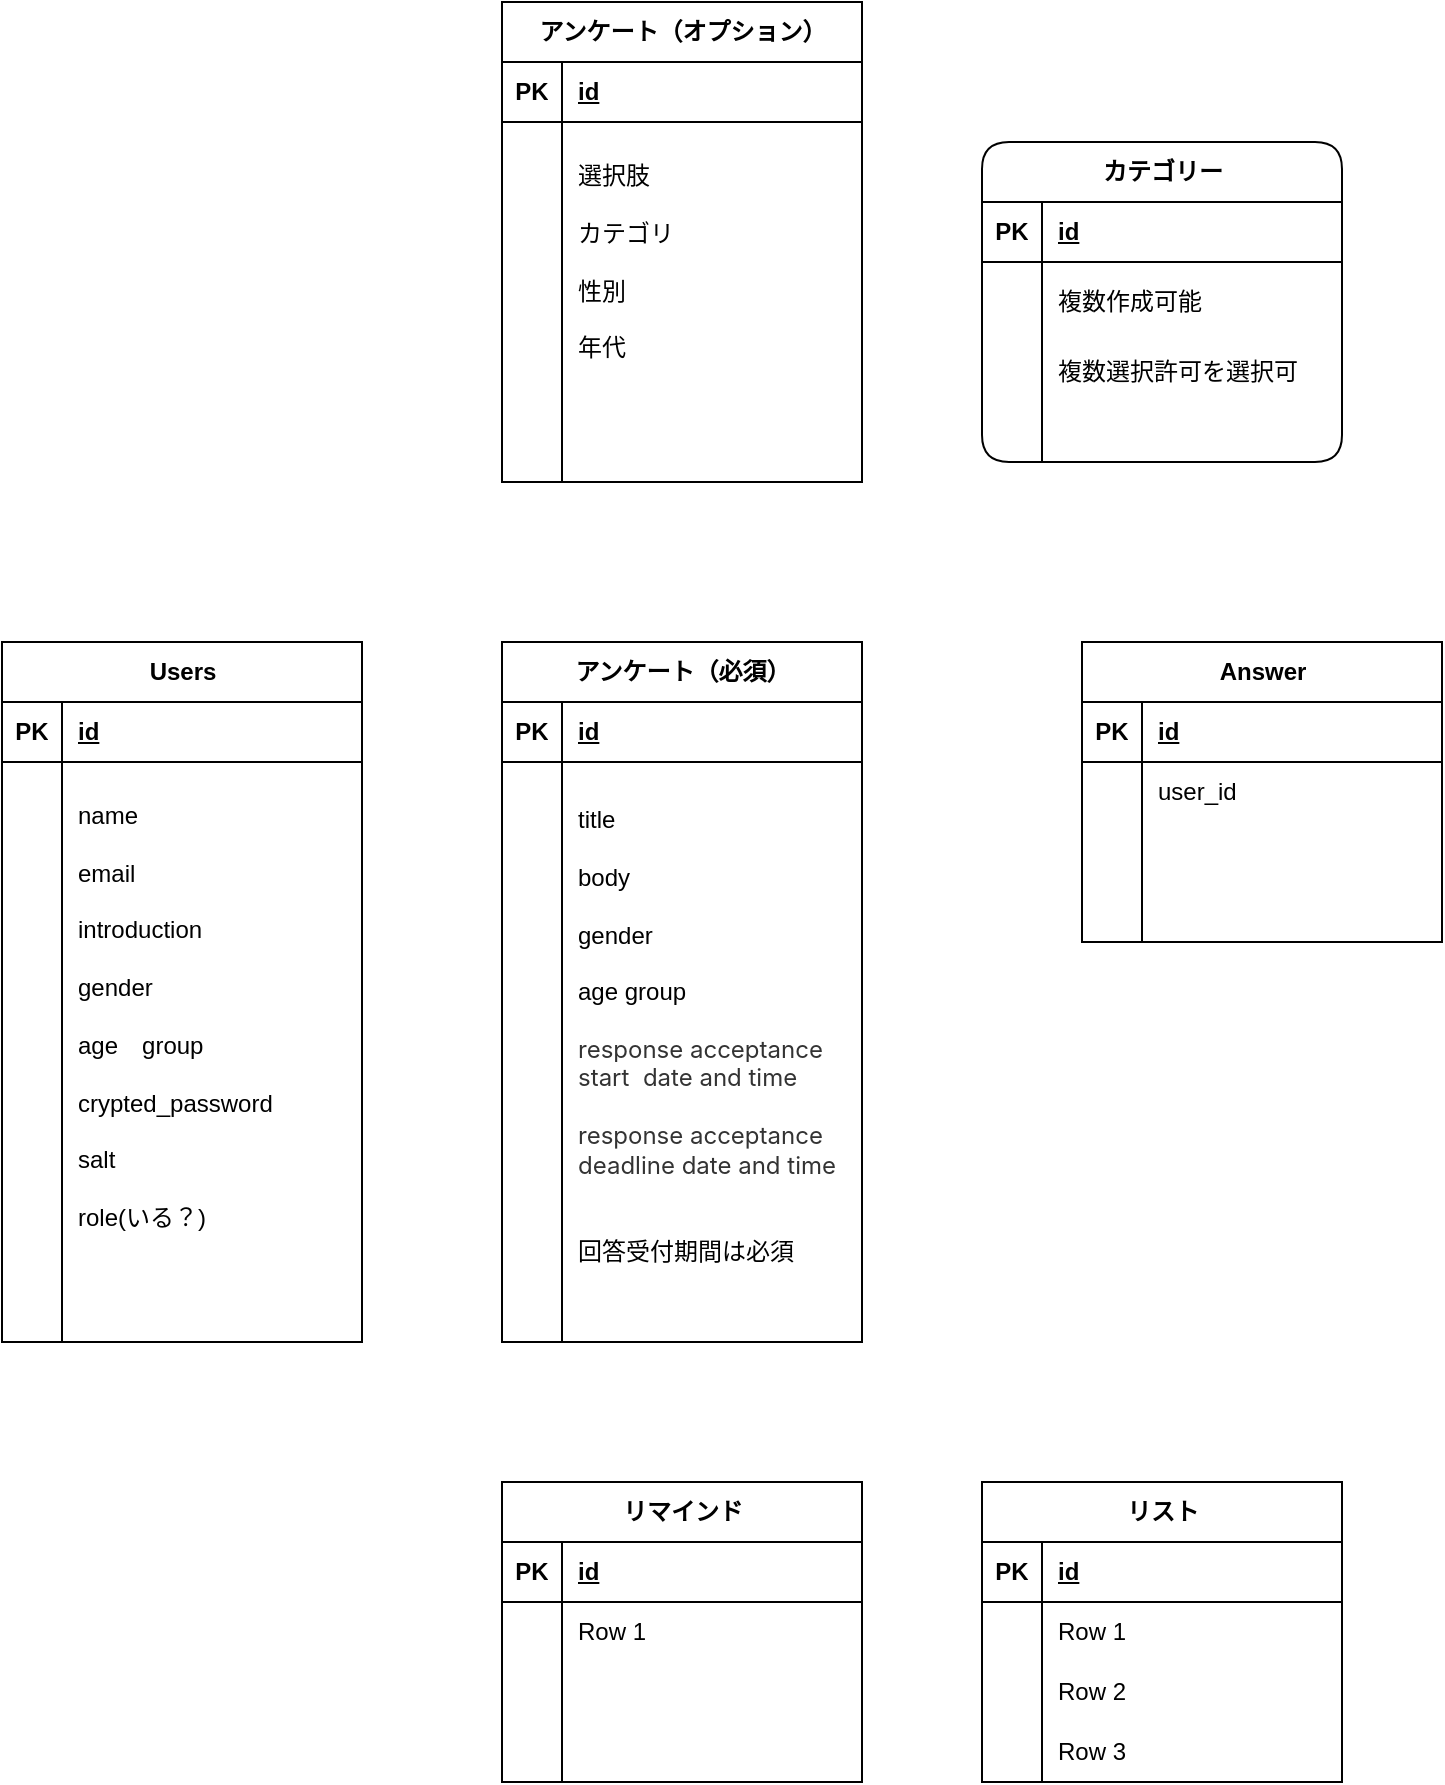 <mxfile version="24.7.7">
  <diagram id="R2lEEEUBdFMjLlhIrx00" name="Page-1">
    <mxGraphModel dx="888" dy="1733" grid="1" gridSize="10" guides="1" tooltips="1" connect="1" arrows="1" fold="1" page="1" pageScale="1" pageWidth="850" pageHeight="1100" math="0" shadow="0" extFonts="Permanent Marker^https://fonts.googleapis.com/css?family=Permanent+Marker">
      <root>
        <mxCell id="0" />
        <mxCell id="1" parent="0" />
        <mxCell id="tCC4mKRc2wJZJQKcXxKO-10" value="&lt;br&gt;&lt;div&gt;Users&lt;/div&gt;&lt;div&gt;&lt;br&gt;&lt;/div&gt;" style="shape=table;startSize=30;container=1;collapsible=1;childLayout=tableLayout;fixedRows=1;rowLines=0;fontStyle=1;align=center;resizeLast=1;html=1;" vertex="1" parent="1">
          <mxGeometry x="10" y="-190" width="180" height="350" as="geometry" />
        </mxCell>
        <mxCell id="tCC4mKRc2wJZJQKcXxKO-11" value="" style="shape=tableRow;horizontal=0;startSize=0;swimlaneHead=0;swimlaneBody=0;fillColor=none;collapsible=0;dropTarget=0;points=[[0,0.5],[1,0.5]];portConstraint=eastwest;top=0;left=0;right=0;bottom=1;" vertex="1" parent="tCC4mKRc2wJZJQKcXxKO-10">
          <mxGeometry y="30" width="180" height="30" as="geometry" />
        </mxCell>
        <mxCell id="tCC4mKRc2wJZJQKcXxKO-12" value="PK" style="shape=partialRectangle;connectable=0;fillColor=none;top=0;left=0;bottom=0;right=0;fontStyle=1;overflow=hidden;whiteSpace=wrap;html=1;" vertex="1" parent="tCC4mKRc2wJZJQKcXxKO-11">
          <mxGeometry width="30" height="30" as="geometry">
            <mxRectangle width="30" height="30" as="alternateBounds" />
          </mxGeometry>
        </mxCell>
        <mxCell id="tCC4mKRc2wJZJQKcXxKO-13" value="id" style="shape=partialRectangle;connectable=0;fillColor=none;top=0;left=0;bottom=0;right=0;align=left;spacingLeft=6;fontStyle=5;overflow=hidden;whiteSpace=wrap;html=1;" vertex="1" parent="tCC4mKRc2wJZJQKcXxKO-11">
          <mxGeometry x="30" width="150" height="30" as="geometry">
            <mxRectangle width="150" height="30" as="alternateBounds" />
          </mxGeometry>
        </mxCell>
        <mxCell id="tCC4mKRc2wJZJQKcXxKO-14" value="" style="shape=tableRow;horizontal=0;startSize=0;swimlaneHead=0;swimlaneBody=0;fillColor=none;collapsible=0;dropTarget=0;points=[[0,0.5],[1,0.5]];portConstraint=eastwest;top=0;left=0;right=0;bottom=0;" vertex="1" parent="tCC4mKRc2wJZJQKcXxKO-10">
          <mxGeometry y="60" width="180" height="240" as="geometry" />
        </mxCell>
        <mxCell id="tCC4mKRc2wJZJQKcXxKO-15" value="" style="shape=partialRectangle;connectable=0;fillColor=none;top=0;left=0;bottom=0;right=0;editable=1;overflow=hidden;whiteSpace=wrap;html=1;" vertex="1" parent="tCC4mKRc2wJZJQKcXxKO-14">
          <mxGeometry width="30" height="240" as="geometry">
            <mxRectangle width="30" height="240" as="alternateBounds" />
          </mxGeometry>
        </mxCell>
        <mxCell id="tCC4mKRc2wJZJQKcXxKO-16" value="&lt;br&gt;&lt;div&gt;name&lt;/div&gt;&lt;div&gt;&lt;br&gt;&lt;/div&gt;&lt;div&gt;email&lt;/div&gt;&lt;div&gt;&lt;br&gt;&lt;/div&gt;&lt;div&gt;introduction&lt;/div&gt;&lt;div&gt;&lt;br&gt;&lt;/div&gt;&lt;div&gt;gender&lt;/div&gt;&lt;div&gt;&lt;br&gt;&lt;/div&gt;&lt;div&gt;age　group&lt;/div&gt;&lt;div&gt;&lt;br&gt;&lt;/div&gt;&lt;div&gt;crypted_password&lt;/div&gt;&lt;div&gt;&lt;br&gt;&lt;/div&gt;&lt;div&gt;salt&lt;/div&gt;&lt;div&gt;&lt;br&gt;&lt;/div&gt;&lt;div&gt;role(いる？)&lt;/div&gt;" style="shape=partialRectangle;connectable=0;fillColor=none;top=0;left=0;bottom=0;right=0;align=left;spacingLeft=6;overflow=hidden;whiteSpace=wrap;html=1;" vertex="1" parent="tCC4mKRc2wJZJQKcXxKO-14">
          <mxGeometry x="30" width="150" height="240" as="geometry">
            <mxRectangle width="150" height="240" as="alternateBounds" />
          </mxGeometry>
        </mxCell>
        <mxCell id="tCC4mKRc2wJZJQKcXxKO-17" value="" style="shape=tableRow;horizontal=0;startSize=0;swimlaneHead=0;swimlaneBody=0;fillColor=none;collapsible=0;dropTarget=0;points=[[0,0.5],[1,0.5]];portConstraint=eastwest;top=0;left=0;right=0;bottom=0;" vertex="1" parent="tCC4mKRc2wJZJQKcXxKO-10">
          <mxGeometry y="300" width="180" height="30" as="geometry" />
        </mxCell>
        <mxCell id="tCC4mKRc2wJZJQKcXxKO-18" value="" style="shape=partialRectangle;connectable=0;fillColor=none;top=0;left=0;bottom=0;right=0;editable=1;overflow=hidden;whiteSpace=wrap;html=1;" vertex="1" parent="tCC4mKRc2wJZJQKcXxKO-17">
          <mxGeometry width="30" height="30" as="geometry">
            <mxRectangle width="30" height="30" as="alternateBounds" />
          </mxGeometry>
        </mxCell>
        <mxCell id="tCC4mKRc2wJZJQKcXxKO-19" value="" style="shape=partialRectangle;connectable=0;fillColor=none;top=0;left=0;bottom=0;right=0;align=left;spacingLeft=6;overflow=hidden;whiteSpace=wrap;html=1;" vertex="1" parent="tCC4mKRc2wJZJQKcXxKO-17">
          <mxGeometry x="30" width="150" height="30" as="geometry">
            <mxRectangle width="150" height="30" as="alternateBounds" />
          </mxGeometry>
        </mxCell>
        <mxCell id="tCC4mKRc2wJZJQKcXxKO-20" value="" style="shape=tableRow;horizontal=0;startSize=0;swimlaneHead=0;swimlaneBody=0;fillColor=none;collapsible=0;dropTarget=0;points=[[0,0.5],[1,0.5]];portConstraint=eastwest;top=0;left=0;right=0;bottom=0;" vertex="1" parent="tCC4mKRc2wJZJQKcXxKO-10">
          <mxGeometry y="330" width="180" height="20" as="geometry" />
        </mxCell>
        <mxCell id="tCC4mKRc2wJZJQKcXxKO-21" value="" style="shape=partialRectangle;connectable=0;fillColor=none;top=0;left=0;bottom=0;right=0;editable=1;overflow=hidden;whiteSpace=wrap;html=1;" vertex="1" parent="tCC4mKRc2wJZJQKcXxKO-20">
          <mxGeometry width="30" height="20" as="geometry">
            <mxRectangle width="30" height="20" as="alternateBounds" />
          </mxGeometry>
        </mxCell>
        <mxCell id="tCC4mKRc2wJZJQKcXxKO-22" value="" style="shape=partialRectangle;connectable=0;fillColor=none;top=0;left=0;bottom=0;right=0;align=left;spacingLeft=6;overflow=hidden;whiteSpace=wrap;html=1;" vertex="1" parent="tCC4mKRc2wJZJQKcXxKO-20">
          <mxGeometry x="30" width="150" height="20" as="geometry">
            <mxRectangle width="150" height="20" as="alternateBounds" />
          </mxGeometry>
        </mxCell>
        <mxCell id="tCC4mKRc2wJZJQKcXxKO-27" value="アンケート（必須）" style="shape=table;startSize=30;container=1;collapsible=1;childLayout=tableLayout;fixedRows=1;rowLines=0;fontStyle=1;align=center;resizeLast=1;html=1;" vertex="1" parent="1">
          <mxGeometry x="260" y="-190" width="180" height="350" as="geometry" />
        </mxCell>
        <mxCell id="tCC4mKRc2wJZJQKcXxKO-28" value="" style="shape=tableRow;horizontal=0;startSize=0;swimlaneHead=0;swimlaneBody=0;fillColor=none;collapsible=0;dropTarget=0;points=[[0,0.5],[1,0.5]];portConstraint=eastwest;top=0;left=0;right=0;bottom=1;" vertex="1" parent="tCC4mKRc2wJZJQKcXxKO-27">
          <mxGeometry y="30" width="180" height="30" as="geometry" />
        </mxCell>
        <mxCell id="tCC4mKRc2wJZJQKcXxKO-29" value="PK" style="shape=partialRectangle;connectable=0;fillColor=none;top=0;left=0;bottom=0;right=0;fontStyle=1;overflow=hidden;whiteSpace=wrap;html=1;" vertex="1" parent="tCC4mKRc2wJZJQKcXxKO-28">
          <mxGeometry width="30" height="30" as="geometry">
            <mxRectangle width="30" height="30" as="alternateBounds" />
          </mxGeometry>
        </mxCell>
        <mxCell id="tCC4mKRc2wJZJQKcXxKO-30" value="id" style="shape=partialRectangle;connectable=0;fillColor=none;top=0;left=0;bottom=0;right=0;align=left;spacingLeft=6;fontStyle=5;overflow=hidden;whiteSpace=wrap;html=1;" vertex="1" parent="tCC4mKRc2wJZJQKcXxKO-28">
          <mxGeometry x="30" width="150" height="30" as="geometry">
            <mxRectangle width="150" height="30" as="alternateBounds" />
          </mxGeometry>
        </mxCell>
        <mxCell id="tCC4mKRc2wJZJQKcXxKO-31" value="" style="shape=tableRow;horizontal=0;startSize=0;swimlaneHead=0;swimlaneBody=0;fillColor=none;collapsible=0;dropTarget=0;points=[[0,0.5],[1,0.5]];portConstraint=eastwest;top=0;left=0;right=0;bottom=0;" vertex="1" parent="tCC4mKRc2wJZJQKcXxKO-27">
          <mxGeometry y="60" width="180" height="230" as="geometry" />
        </mxCell>
        <mxCell id="tCC4mKRc2wJZJQKcXxKO-32" value="" style="shape=partialRectangle;connectable=0;fillColor=none;top=0;left=0;bottom=0;right=0;editable=1;overflow=hidden;whiteSpace=wrap;html=1;" vertex="1" parent="tCC4mKRc2wJZJQKcXxKO-31">
          <mxGeometry width="30" height="230" as="geometry">
            <mxRectangle width="30" height="230" as="alternateBounds" />
          </mxGeometry>
        </mxCell>
        <mxCell id="tCC4mKRc2wJZJQKcXxKO-33" value="title&lt;div&gt;&lt;br&gt;&lt;/div&gt;&lt;div&gt;body&lt;/div&gt;&lt;div&gt;&lt;br&gt;&lt;/div&gt;&lt;div&gt;gender&lt;/div&gt;&lt;div&gt;&lt;br&gt;&lt;/div&gt;&lt;div&gt;age group&amp;nbsp;&lt;/div&gt;&lt;div&gt;&lt;br&gt;&lt;/div&gt;&lt;div&gt;&lt;span style=&quot;color: rgb(51, 51, 51); font-family: -apple-system, BlinkMacSystemFont, &amp;quot;Helvetica Neue&amp;quot;, Helvetica, &amp;quot;Hiragino Sans&amp;quot;, &amp;quot;ヒラギノ角ゴ ProN W3&amp;quot;, &amp;quot;Hiragino Kaku Gothic ProN&amp;quot;, Arial, メイリオ, Meiryo, sans-serif; background-color: rgb(255, 255, 255);&quot;&gt;response acceptance start&amp;nbsp; date and time&lt;/span&gt;&lt;/div&gt;&lt;div&gt;&lt;br&gt;&lt;/div&gt;&lt;div&gt;&lt;font style=&quot;color: rgb(51, 51, 51); font-family: -apple-system, BlinkMacSystemFont, &amp;quot;Helvetica Neue&amp;quot;, Helvetica, &amp;quot;Hiragino Sans&amp;quot;, &amp;quot;ヒラギノ角ゴ ProN W3&amp;quot;, &amp;quot;Hiragino Kaku Gothic ProN&amp;quot;, Arial, メイリオ, Meiryo, sans-serif; background-color: rgb(255, 255, 255);&quot; face=&quot;-apple-system, BlinkMacSystemFont, Helvetica Neue, Helvetica, Hiragino Sans, ヒラギノ角ゴ ProN W3, Hiragino Kaku Gothic ProN, Arial, メイリオ, Meiryo, sans-serif&quot; color=&quot;#333333&quot;&gt;response acceptance deadline date and tim&lt;/font&gt;&lt;font style=&quot;color: rgb(51, 51, 51); font-family: -apple-system, BlinkMacSystemFont, &amp;quot;Helvetica Neue&amp;quot;, Helvetica, &amp;quot;Hiragino Sans&amp;quot;, &amp;quot;ヒラギノ角ゴ ProN W3&amp;quot;, &amp;quot;Hiragino Kaku Gothic ProN&amp;quot;, Arial, メイリオ, Meiryo, sans-serif; background-color: rgb(255, 255, 255);&quot; face=&quot;-apple-system, BlinkMacSystemFont, Helvetica Neue, Helvetica, Hiragino Sans, ヒラギノ角ゴ ProN W3, Hiragino Kaku Gothic ProN, Arial, メイリオ, Meiryo, sans-serif&quot; color=&quot;#333333&quot;&gt;e&lt;/font&gt;&lt;/div&gt;" style="shape=partialRectangle;connectable=0;fillColor=none;top=0;left=0;bottom=0;right=0;align=left;spacingLeft=6;overflow=hidden;whiteSpace=wrap;html=1;" vertex="1" parent="tCC4mKRc2wJZJQKcXxKO-31">
          <mxGeometry x="30" width="150" height="230" as="geometry">
            <mxRectangle width="150" height="230" as="alternateBounds" />
          </mxGeometry>
        </mxCell>
        <mxCell id="tCC4mKRc2wJZJQKcXxKO-34" value="" style="shape=tableRow;horizontal=0;startSize=0;swimlaneHead=0;swimlaneBody=0;fillColor=none;collapsible=0;dropTarget=0;points=[[0,0.5],[1,0.5]];portConstraint=eastwest;top=0;left=0;right=0;bottom=0;" vertex="1" parent="tCC4mKRc2wJZJQKcXxKO-27">
          <mxGeometry y="290" width="180" height="30" as="geometry" />
        </mxCell>
        <mxCell id="tCC4mKRc2wJZJQKcXxKO-35" value="" style="shape=partialRectangle;connectable=0;fillColor=none;top=0;left=0;bottom=0;right=0;editable=1;overflow=hidden;whiteSpace=wrap;html=1;" vertex="1" parent="tCC4mKRc2wJZJQKcXxKO-34">
          <mxGeometry width="30" height="30" as="geometry">
            <mxRectangle width="30" height="30" as="alternateBounds" />
          </mxGeometry>
        </mxCell>
        <mxCell id="tCC4mKRc2wJZJQKcXxKO-36" value="回答受付期間は必須" style="shape=partialRectangle;connectable=0;fillColor=none;top=0;left=0;bottom=0;right=0;align=left;spacingLeft=6;overflow=hidden;whiteSpace=wrap;html=1;" vertex="1" parent="tCC4mKRc2wJZJQKcXxKO-34">
          <mxGeometry x="30" width="150" height="30" as="geometry">
            <mxRectangle width="150" height="30" as="alternateBounds" />
          </mxGeometry>
        </mxCell>
        <mxCell id="tCC4mKRc2wJZJQKcXxKO-37" value="" style="shape=tableRow;horizontal=0;startSize=0;swimlaneHead=0;swimlaneBody=0;fillColor=none;collapsible=0;dropTarget=0;points=[[0,0.5],[1,0.5]];portConstraint=eastwest;top=0;left=0;right=0;bottom=0;" vertex="1" parent="tCC4mKRc2wJZJQKcXxKO-27">
          <mxGeometry y="320" width="180" height="30" as="geometry" />
        </mxCell>
        <mxCell id="tCC4mKRc2wJZJQKcXxKO-38" value="" style="shape=partialRectangle;connectable=0;fillColor=none;top=0;left=0;bottom=0;right=0;editable=1;overflow=hidden;whiteSpace=wrap;html=1;" vertex="1" parent="tCC4mKRc2wJZJQKcXxKO-37">
          <mxGeometry width="30" height="30" as="geometry">
            <mxRectangle width="30" height="30" as="alternateBounds" />
          </mxGeometry>
        </mxCell>
        <mxCell id="tCC4mKRc2wJZJQKcXxKO-39" value="" style="shape=partialRectangle;connectable=0;fillColor=none;top=0;left=0;bottom=0;right=0;align=left;spacingLeft=6;overflow=hidden;whiteSpace=wrap;html=1;" vertex="1" parent="tCC4mKRc2wJZJQKcXxKO-37">
          <mxGeometry x="30" width="150" height="30" as="geometry">
            <mxRectangle width="150" height="30" as="alternateBounds" />
          </mxGeometry>
        </mxCell>
        <mxCell id="tCC4mKRc2wJZJQKcXxKO-40" value="カテゴリー" style="shape=table;startSize=30;container=1;collapsible=1;childLayout=tableLayout;fixedRows=1;rowLines=0;fontStyle=1;align=center;resizeLast=1;html=1;rounded=1;swimlaneLine=1;" vertex="1" parent="1">
          <mxGeometry x="500" y="-440" width="180" height="160" as="geometry" />
        </mxCell>
        <mxCell id="tCC4mKRc2wJZJQKcXxKO-41" value="" style="shape=tableRow;horizontal=0;startSize=0;swimlaneHead=0;swimlaneBody=0;fillColor=none;collapsible=0;dropTarget=0;points=[[0,0.5],[1,0.5]];portConstraint=eastwest;top=0;left=0;right=0;bottom=1;" vertex="1" parent="tCC4mKRc2wJZJQKcXxKO-40">
          <mxGeometry y="30" width="180" height="30" as="geometry" />
        </mxCell>
        <mxCell id="tCC4mKRc2wJZJQKcXxKO-42" value="PK" style="shape=partialRectangle;connectable=0;fillColor=none;top=0;left=0;bottom=0;right=0;fontStyle=1;overflow=hidden;whiteSpace=wrap;html=1;" vertex="1" parent="tCC4mKRc2wJZJQKcXxKO-41">
          <mxGeometry width="30" height="30" as="geometry">
            <mxRectangle width="30" height="30" as="alternateBounds" />
          </mxGeometry>
        </mxCell>
        <mxCell id="tCC4mKRc2wJZJQKcXxKO-43" value="id" style="shape=partialRectangle;connectable=0;fillColor=none;top=0;left=0;bottom=0;right=0;align=left;spacingLeft=6;fontStyle=5;overflow=hidden;whiteSpace=wrap;html=1;" vertex="1" parent="tCC4mKRc2wJZJQKcXxKO-41">
          <mxGeometry x="30" width="150" height="30" as="geometry">
            <mxRectangle width="150" height="30" as="alternateBounds" />
          </mxGeometry>
        </mxCell>
        <mxCell id="tCC4mKRc2wJZJQKcXxKO-44" value="" style="shape=tableRow;horizontal=0;startSize=0;swimlaneHead=0;swimlaneBody=0;fillColor=none;collapsible=0;dropTarget=0;points=[[0,0.5],[1,0.5]];portConstraint=eastwest;top=0;left=0;right=0;bottom=0;" vertex="1" parent="tCC4mKRc2wJZJQKcXxKO-40">
          <mxGeometry y="60" width="180" height="40" as="geometry" />
        </mxCell>
        <mxCell id="tCC4mKRc2wJZJQKcXxKO-45" value="" style="shape=partialRectangle;connectable=0;fillColor=none;top=0;left=0;bottom=0;right=0;editable=1;overflow=hidden;whiteSpace=wrap;html=1;" vertex="1" parent="tCC4mKRc2wJZJQKcXxKO-44">
          <mxGeometry width="30" height="40" as="geometry">
            <mxRectangle width="30" height="40" as="alternateBounds" />
          </mxGeometry>
        </mxCell>
        <mxCell id="tCC4mKRc2wJZJQKcXxKO-46" value="複数作成可能" style="shape=partialRectangle;connectable=0;fillColor=none;top=0;left=0;bottom=0;right=0;align=left;spacingLeft=6;overflow=hidden;whiteSpace=wrap;html=1;" vertex="1" parent="tCC4mKRc2wJZJQKcXxKO-44">
          <mxGeometry x="30" width="150" height="40" as="geometry">
            <mxRectangle width="150" height="40" as="alternateBounds" />
          </mxGeometry>
        </mxCell>
        <mxCell id="tCC4mKRc2wJZJQKcXxKO-47" value="" style="shape=tableRow;horizontal=0;startSize=0;swimlaneHead=0;swimlaneBody=0;fillColor=none;collapsible=0;dropTarget=0;points=[[0,0.5],[1,0.5]];portConstraint=eastwest;top=0;left=0;right=0;bottom=0;" vertex="1" parent="tCC4mKRc2wJZJQKcXxKO-40">
          <mxGeometry y="100" width="180" height="30" as="geometry" />
        </mxCell>
        <mxCell id="tCC4mKRc2wJZJQKcXxKO-48" value="" style="shape=partialRectangle;connectable=0;fillColor=none;top=0;left=0;bottom=0;right=0;editable=1;overflow=hidden;whiteSpace=wrap;html=1;" vertex="1" parent="tCC4mKRc2wJZJQKcXxKO-47">
          <mxGeometry width="30" height="30" as="geometry">
            <mxRectangle width="30" height="30" as="alternateBounds" />
          </mxGeometry>
        </mxCell>
        <mxCell id="tCC4mKRc2wJZJQKcXxKO-49" value="複数選択許可を選択可" style="shape=partialRectangle;connectable=0;fillColor=none;top=0;left=0;bottom=0;right=0;align=left;spacingLeft=6;overflow=hidden;whiteSpace=wrap;html=1;" vertex="1" parent="tCC4mKRc2wJZJQKcXxKO-47">
          <mxGeometry x="30" width="150" height="30" as="geometry">
            <mxRectangle width="150" height="30" as="alternateBounds" />
          </mxGeometry>
        </mxCell>
        <mxCell id="tCC4mKRc2wJZJQKcXxKO-50" value="" style="shape=tableRow;horizontal=0;startSize=0;swimlaneHead=0;swimlaneBody=0;fillColor=none;collapsible=0;dropTarget=0;points=[[0,0.5],[1,0.5]];portConstraint=eastwest;top=0;left=0;right=0;bottom=0;" vertex="1" parent="tCC4mKRc2wJZJQKcXxKO-40">
          <mxGeometry y="130" width="180" height="30" as="geometry" />
        </mxCell>
        <mxCell id="tCC4mKRc2wJZJQKcXxKO-51" value="" style="shape=partialRectangle;connectable=0;fillColor=none;top=0;left=0;bottom=0;right=0;editable=1;overflow=hidden;whiteSpace=wrap;html=1;" vertex="1" parent="tCC4mKRc2wJZJQKcXxKO-50">
          <mxGeometry width="30" height="30" as="geometry">
            <mxRectangle width="30" height="30" as="alternateBounds" />
          </mxGeometry>
        </mxCell>
        <mxCell id="tCC4mKRc2wJZJQKcXxKO-52" value="" style="shape=partialRectangle;connectable=0;fillColor=none;top=0;left=0;bottom=0;right=0;align=left;spacingLeft=6;overflow=hidden;whiteSpace=wrap;html=1;" vertex="1" parent="tCC4mKRc2wJZJQKcXxKO-50">
          <mxGeometry x="30" width="150" height="30" as="geometry">
            <mxRectangle width="150" height="30" as="alternateBounds" />
          </mxGeometry>
        </mxCell>
        <mxCell id="tCC4mKRc2wJZJQKcXxKO-66" value="リマインド" style="shape=table;startSize=30;container=1;collapsible=1;childLayout=tableLayout;fixedRows=1;rowLines=0;fontStyle=1;align=center;resizeLast=1;html=1;" vertex="1" parent="1">
          <mxGeometry x="260" y="230" width="180" height="150" as="geometry" />
        </mxCell>
        <mxCell id="tCC4mKRc2wJZJQKcXxKO-67" value="" style="shape=tableRow;horizontal=0;startSize=0;swimlaneHead=0;swimlaneBody=0;fillColor=none;collapsible=0;dropTarget=0;points=[[0,0.5],[1,0.5]];portConstraint=eastwest;top=0;left=0;right=0;bottom=1;" vertex="1" parent="tCC4mKRc2wJZJQKcXxKO-66">
          <mxGeometry y="30" width="180" height="30" as="geometry" />
        </mxCell>
        <mxCell id="tCC4mKRc2wJZJQKcXxKO-68" value="PK" style="shape=partialRectangle;connectable=0;fillColor=none;top=0;left=0;bottom=0;right=0;fontStyle=1;overflow=hidden;whiteSpace=wrap;html=1;" vertex="1" parent="tCC4mKRc2wJZJQKcXxKO-67">
          <mxGeometry width="30" height="30" as="geometry">
            <mxRectangle width="30" height="30" as="alternateBounds" />
          </mxGeometry>
        </mxCell>
        <mxCell id="tCC4mKRc2wJZJQKcXxKO-69" value="id" style="shape=partialRectangle;connectable=0;fillColor=none;top=0;left=0;bottom=0;right=0;align=left;spacingLeft=6;fontStyle=5;overflow=hidden;whiteSpace=wrap;html=1;" vertex="1" parent="tCC4mKRc2wJZJQKcXxKO-67">
          <mxGeometry x="30" width="150" height="30" as="geometry">
            <mxRectangle width="150" height="30" as="alternateBounds" />
          </mxGeometry>
        </mxCell>
        <mxCell id="tCC4mKRc2wJZJQKcXxKO-70" value="" style="shape=tableRow;horizontal=0;startSize=0;swimlaneHead=0;swimlaneBody=0;fillColor=none;collapsible=0;dropTarget=0;points=[[0,0.5],[1,0.5]];portConstraint=eastwest;top=0;left=0;right=0;bottom=0;" vertex="1" parent="tCC4mKRc2wJZJQKcXxKO-66">
          <mxGeometry y="60" width="180" height="30" as="geometry" />
        </mxCell>
        <mxCell id="tCC4mKRc2wJZJQKcXxKO-71" value="" style="shape=partialRectangle;connectable=0;fillColor=none;top=0;left=0;bottom=0;right=0;editable=1;overflow=hidden;whiteSpace=wrap;html=1;" vertex="1" parent="tCC4mKRc2wJZJQKcXxKO-70">
          <mxGeometry width="30" height="30" as="geometry">
            <mxRectangle width="30" height="30" as="alternateBounds" />
          </mxGeometry>
        </mxCell>
        <mxCell id="tCC4mKRc2wJZJQKcXxKO-72" value="Row 1" style="shape=partialRectangle;connectable=0;fillColor=none;top=0;left=0;bottom=0;right=0;align=left;spacingLeft=6;overflow=hidden;whiteSpace=wrap;html=1;" vertex="1" parent="tCC4mKRc2wJZJQKcXxKO-70">
          <mxGeometry x="30" width="150" height="30" as="geometry">
            <mxRectangle width="150" height="30" as="alternateBounds" />
          </mxGeometry>
        </mxCell>
        <mxCell id="tCC4mKRc2wJZJQKcXxKO-73" value="" style="shape=tableRow;horizontal=0;startSize=0;swimlaneHead=0;swimlaneBody=0;fillColor=none;collapsible=0;dropTarget=0;points=[[0,0.5],[1,0.5]];portConstraint=eastwest;top=0;left=0;right=0;bottom=0;" vertex="1" parent="tCC4mKRc2wJZJQKcXxKO-66">
          <mxGeometry y="90" width="180" height="30" as="geometry" />
        </mxCell>
        <mxCell id="tCC4mKRc2wJZJQKcXxKO-74" value="" style="shape=partialRectangle;connectable=0;fillColor=none;top=0;left=0;bottom=0;right=0;editable=1;overflow=hidden;whiteSpace=wrap;html=1;" vertex="1" parent="tCC4mKRc2wJZJQKcXxKO-73">
          <mxGeometry width="30" height="30" as="geometry">
            <mxRectangle width="30" height="30" as="alternateBounds" />
          </mxGeometry>
        </mxCell>
        <mxCell id="tCC4mKRc2wJZJQKcXxKO-75" value="" style="shape=partialRectangle;connectable=0;fillColor=none;top=0;left=0;bottom=0;right=0;align=left;spacingLeft=6;overflow=hidden;whiteSpace=wrap;html=1;" vertex="1" parent="tCC4mKRc2wJZJQKcXxKO-73">
          <mxGeometry x="30" width="150" height="30" as="geometry">
            <mxRectangle width="150" height="30" as="alternateBounds" />
          </mxGeometry>
        </mxCell>
        <mxCell id="tCC4mKRc2wJZJQKcXxKO-76" value="" style="shape=tableRow;horizontal=0;startSize=0;swimlaneHead=0;swimlaneBody=0;fillColor=none;collapsible=0;dropTarget=0;points=[[0,0.5],[1,0.5]];portConstraint=eastwest;top=0;left=0;right=0;bottom=0;" vertex="1" parent="tCC4mKRc2wJZJQKcXxKO-66">
          <mxGeometry y="120" width="180" height="30" as="geometry" />
        </mxCell>
        <mxCell id="tCC4mKRc2wJZJQKcXxKO-77" value="" style="shape=partialRectangle;connectable=0;fillColor=none;top=0;left=0;bottom=0;right=0;editable=1;overflow=hidden;whiteSpace=wrap;html=1;" vertex="1" parent="tCC4mKRc2wJZJQKcXxKO-76">
          <mxGeometry width="30" height="30" as="geometry">
            <mxRectangle width="30" height="30" as="alternateBounds" />
          </mxGeometry>
        </mxCell>
        <mxCell id="tCC4mKRc2wJZJQKcXxKO-78" value="" style="shape=partialRectangle;connectable=0;fillColor=none;top=0;left=0;bottom=0;right=0;align=left;spacingLeft=6;overflow=hidden;whiteSpace=wrap;html=1;" vertex="1" parent="tCC4mKRc2wJZJQKcXxKO-76">
          <mxGeometry x="30" width="150" height="30" as="geometry">
            <mxRectangle width="150" height="30" as="alternateBounds" />
          </mxGeometry>
        </mxCell>
        <mxCell id="tCC4mKRc2wJZJQKcXxKO-79" value="リスト" style="shape=table;startSize=30;container=1;collapsible=1;childLayout=tableLayout;fixedRows=1;rowLines=0;fontStyle=1;align=center;resizeLast=1;html=1;" vertex="1" parent="1">
          <mxGeometry x="500" y="230" width="180" height="150" as="geometry" />
        </mxCell>
        <mxCell id="tCC4mKRc2wJZJQKcXxKO-80" value="" style="shape=tableRow;horizontal=0;startSize=0;swimlaneHead=0;swimlaneBody=0;fillColor=none;collapsible=0;dropTarget=0;points=[[0,0.5],[1,0.5]];portConstraint=eastwest;top=0;left=0;right=0;bottom=1;" vertex="1" parent="tCC4mKRc2wJZJQKcXxKO-79">
          <mxGeometry y="30" width="180" height="30" as="geometry" />
        </mxCell>
        <mxCell id="tCC4mKRc2wJZJQKcXxKO-81" value="PK" style="shape=partialRectangle;connectable=0;fillColor=none;top=0;left=0;bottom=0;right=0;fontStyle=1;overflow=hidden;whiteSpace=wrap;html=1;" vertex="1" parent="tCC4mKRc2wJZJQKcXxKO-80">
          <mxGeometry width="30" height="30" as="geometry">
            <mxRectangle width="30" height="30" as="alternateBounds" />
          </mxGeometry>
        </mxCell>
        <mxCell id="tCC4mKRc2wJZJQKcXxKO-82" value="id" style="shape=partialRectangle;connectable=0;fillColor=none;top=0;left=0;bottom=0;right=0;align=left;spacingLeft=6;fontStyle=5;overflow=hidden;whiteSpace=wrap;html=1;" vertex="1" parent="tCC4mKRc2wJZJQKcXxKO-80">
          <mxGeometry x="30" width="150" height="30" as="geometry">
            <mxRectangle width="150" height="30" as="alternateBounds" />
          </mxGeometry>
        </mxCell>
        <mxCell id="tCC4mKRc2wJZJQKcXxKO-83" value="" style="shape=tableRow;horizontal=0;startSize=0;swimlaneHead=0;swimlaneBody=0;fillColor=none;collapsible=0;dropTarget=0;points=[[0,0.5],[1,0.5]];portConstraint=eastwest;top=0;left=0;right=0;bottom=0;" vertex="1" parent="tCC4mKRc2wJZJQKcXxKO-79">
          <mxGeometry y="60" width="180" height="30" as="geometry" />
        </mxCell>
        <mxCell id="tCC4mKRc2wJZJQKcXxKO-84" value="" style="shape=partialRectangle;connectable=0;fillColor=none;top=0;left=0;bottom=0;right=0;editable=1;overflow=hidden;whiteSpace=wrap;html=1;" vertex="1" parent="tCC4mKRc2wJZJQKcXxKO-83">
          <mxGeometry width="30" height="30" as="geometry">
            <mxRectangle width="30" height="30" as="alternateBounds" />
          </mxGeometry>
        </mxCell>
        <mxCell id="tCC4mKRc2wJZJQKcXxKO-85" value="Row 1" style="shape=partialRectangle;connectable=0;fillColor=none;top=0;left=0;bottom=0;right=0;align=left;spacingLeft=6;overflow=hidden;whiteSpace=wrap;html=1;" vertex="1" parent="tCC4mKRc2wJZJQKcXxKO-83">
          <mxGeometry x="30" width="150" height="30" as="geometry">
            <mxRectangle width="150" height="30" as="alternateBounds" />
          </mxGeometry>
        </mxCell>
        <mxCell id="tCC4mKRc2wJZJQKcXxKO-86" value="" style="shape=tableRow;horizontal=0;startSize=0;swimlaneHead=0;swimlaneBody=0;fillColor=none;collapsible=0;dropTarget=0;points=[[0,0.5],[1,0.5]];portConstraint=eastwest;top=0;left=0;right=0;bottom=0;" vertex="1" parent="tCC4mKRc2wJZJQKcXxKO-79">
          <mxGeometry y="90" width="180" height="30" as="geometry" />
        </mxCell>
        <mxCell id="tCC4mKRc2wJZJQKcXxKO-87" value="" style="shape=partialRectangle;connectable=0;fillColor=none;top=0;left=0;bottom=0;right=0;editable=1;overflow=hidden;whiteSpace=wrap;html=1;" vertex="1" parent="tCC4mKRc2wJZJQKcXxKO-86">
          <mxGeometry width="30" height="30" as="geometry">
            <mxRectangle width="30" height="30" as="alternateBounds" />
          </mxGeometry>
        </mxCell>
        <mxCell id="tCC4mKRc2wJZJQKcXxKO-88" value="Row 2" style="shape=partialRectangle;connectable=0;fillColor=none;top=0;left=0;bottom=0;right=0;align=left;spacingLeft=6;overflow=hidden;whiteSpace=wrap;html=1;" vertex="1" parent="tCC4mKRc2wJZJQKcXxKO-86">
          <mxGeometry x="30" width="150" height="30" as="geometry">
            <mxRectangle width="150" height="30" as="alternateBounds" />
          </mxGeometry>
        </mxCell>
        <mxCell id="tCC4mKRc2wJZJQKcXxKO-89" value="" style="shape=tableRow;horizontal=0;startSize=0;swimlaneHead=0;swimlaneBody=0;fillColor=none;collapsible=0;dropTarget=0;points=[[0,0.5],[1,0.5]];portConstraint=eastwest;top=0;left=0;right=0;bottom=0;" vertex="1" parent="tCC4mKRc2wJZJQKcXxKO-79">
          <mxGeometry y="120" width="180" height="30" as="geometry" />
        </mxCell>
        <mxCell id="tCC4mKRc2wJZJQKcXxKO-90" value="" style="shape=partialRectangle;connectable=0;fillColor=none;top=0;left=0;bottom=0;right=0;editable=1;overflow=hidden;whiteSpace=wrap;html=1;" vertex="1" parent="tCC4mKRc2wJZJQKcXxKO-89">
          <mxGeometry width="30" height="30" as="geometry">
            <mxRectangle width="30" height="30" as="alternateBounds" />
          </mxGeometry>
        </mxCell>
        <mxCell id="tCC4mKRc2wJZJQKcXxKO-91" value="Row 3" style="shape=partialRectangle;connectable=0;fillColor=none;top=0;left=0;bottom=0;right=0;align=left;spacingLeft=6;overflow=hidden;whiteSpace=wrap;html=1;" vertex="1" parent="tCC4mKRc2wJZJQKcXxKO-89">
          <mxGeometry x="30" width="150" height="30" as="geometry">
            <mxRectangle width="150" height="30" as="alternateBounds" />
          </mxGeometry>
        </mxCell>
        <mxCell id="tCC4mKRc2wJZJQKcXxKO-53" value="Answer" style="shape=table;startSize=30;container=1;collapsible=1;childLayout=tableLayout;fixedRows=1;rowLines=0;fontStyle=1;align=center;resizeLast=1;html=1;" vertex="1" parent="1">
          <mxGeometry x="550" y="-190" width="180" height="150" as="geometry" />
        </mxCell>
        <mxCell id="tCC4mKRc2wJZJQKcXxKO-54" value="" style="shape=tableRow;horizontal=0;startSize=0;swimlaneHead=0;swimlaneBody=0;fillColor=none;collapsible=0;dropTarget=0;points=[[0,0.5],[1,0.5]];portConstraint=eastwest;top=0;left=0;right=0;bottom=1;" vertex="1" parent="tCC4mKRc2wJZJQKcXxKO-53">
          <mxGeometry y="30" width="180" height="30" as="geometry" />
        </mxCell>
        <mxCell id="tCC4mKRc2wJZJQKcXxKO-55" value="PK" style="shape=partialRectangle;connectable=0;fillColor=none;top=0;left=0;bottom=0;right=0;fontStyle=1;overflow=hidden;whiteSpace=wrap;html=1;" vertex="1" parent="tCC4mKRc2wJZJQKcXxKO-54">
          <mxGeometry width="30" height="30" as="geometry">
            <mxRectangle width="30" height="30" as="alternateBounds" />
          </mxGeometry>
        </mxCell>
        <mxCell id="tCC4mKRc2wJZJQKcXxKO-56" value="id" style="shape=partialRectangle;connectable=0;fillColor=none;top=0;left=0;bottom=0;right=0;align=left;spacingLeft=6;fontStyle=5;overflow=hidden;whiteSpace=wrap;html=1;" vertex="1" parent="tCC4mKRc2wJZJQKcXxKO-54">
          <mxGeometry x="30" width="150" height="30" as="geometry">
            <mxRectangle width="150" height="30" as="alternateBounds" />
          </mxGeometry>
        </mxCell>
        <mxCell id="tCC4mKRc2wJZJQKcXxKO-57" value="" style="shape=tableRow;horizontal=0;startSize=0;swimlaneHead=0;swimlaneBody=0;fillColor=none;collapsible=0;dropTarget=0;points=[[0,0.5],[1,0.5]];portConstraint=eastwest;top=0;left=0;right=0;bottom=0;" vertex="1" parent="tCC4mKRc2wJZJQKcXxKO-53">
          <mxGeometry y="60" width="180" height="30" as="geometry" />
        </mxCell>
        <mxCell id="tCC4mKRc2wJZJQKcXxKO-58" value="" style="shape=partialRectangle;connectable=0;fillColor=none;top=0;left=0;bottom=0;right=0;editable=1;overflow=hidden;whiteSpace=wrap;html=1;" vertex="1" parent="tCC4mKRc2wJZJQKcXxKO-57">
          <mxGeometry width="30" height="30" as="geometry">
            <mxRectangle width="30" height="30" as="alternateBounds" />
          </mxGeometry>
        </mxCell>
        <mxCell id="tCC4mKRc2wJZJQKcXxKO-59" value="user_id" style="shape=partialRectangle;connectable=0;fillColor=none;top=0;left=0;bottom=0;right=0;align=left;spacingLeft=6;overflow=hidden;whiteSpace=wrap;html=1;" vertex="1" parent="tCC4mKRc2wJZJQKcXxKO-57">
          <mxGeometry x="30" width="150" height="30" as="geometry">
            <mxRectangle width="150" height="30" as="alternateBounds" />
          </mxGeometry>
        </mxCell>
        <mxCell id="tCC4mKRc2wJZJQKcXxKO-60" value="" style="shape=tableRow;horizontal=0;startSize=0;swimlaneHead=0;swimlaneBody=0;fillColor=none;collapsible=0;dropTarget=0;points=[[0,0.5],[1,0.5]];portConstraint=eastwest;top=0;left=0;right=0;bottom=0;" vertex="1" parent="tCC4mKRc2wJZJQKcXxKO-53">
          <mxGeometry y="90" width="180" height="30" as="geometry" />
        </mxCell>
        <mxCell id="tCC4mKRc2wJZJQKcXxKO-61" value="" style="shape=partialRectangle;connectable=0;fillColor=none;top=0;left=0;bottom=0;right=0;editable=1;overflow=hidden;whiteSpace=wrap;html=1;" vertex="1" parent="tCC4mKRc2wJZJQKcXxKO-60">
          <mxGeometry width="30" height="30" as="geometry">
            <mxRectangle width="30" height="30" as="alternateBounds" />
          </mxGeometry>
        </mxCell>
        <mxCell id="tCC4mKRc2wJZJQKcXxKO-62" value="" style="shape=partialRectangle;connectable=0;fillColor=none;top=0;left=0;bottom=0;right=0;align=left;spacingLeft=6;overflow=hidden;whiteSpace=wrap;html=1;" vertex="1" parent="tCC4mKRc2wJZJQKcXxKO-60">
          <mxGeometry x="30" width="150" height="30" as="geometry">
            <mxRectangle width="150" height="30" as="alternateBounds" />
          </mxGeometry>
        </mxCell>
        <mxCell id="tCC4mKRc2wJZJQKcXxKO-63" value="" style="shape=tableRow;horizontal=0;startSize=0;swimlaneHead=0;swimlaneBody=0;fillColor=none;collapsible=0;dropTarget=0;points=[[0,0.5],[1,0.5]];portConstraint=eastwest;top=0;left=0;right=0;bottom=0;" vertex="1" parent="tCC4mKRc2wJZJQKcXxKO-53">
          <mxGeometry y="120" width="180" height="30" as="geometry" />
        </mxCell>
        <mxCell id="tCC4mKRc2wJZJQKcXxKO-64" value="" style="shape=partialRectangle;connectable=0;fillColor=none;top=0;left=0;bottom=0;right=0;editable=1;overflow=hidden;whiteSpace=wrap;html=1;" vertex="1" parent="tCC4mKRc2wJZJQKcXxKO-63">
          <mxGeometry width="30" height="30" as="geometry">
            <mxRectangle width="30" height="30" as="alternateBounds" />
          </mxGeometry>
        </mxCell>
        <mxCell id="tCC4mKRc2wJZJQKcXxKO-65" value="" style="shape=partialRectangle;connectable=0;fillColor=none;top=0;left=0;bottom=0;right=0;align=left;spacingLeft=6;overflow=hidden;whiteSpace=wrap;html=1;" vertex="1" parent="tCC4mKRc2wJZJQKcXxKO-63">
          <mxGeometry x="30" width="150" height="30" as="geometry">
            <mxRectangle width="150" height="30" as="alternateBounds" />
          </mxGeometry>
        </mxCell>
        <mxCell id="tCC4mKRc2wJZJQKcXxKO-95" value="アンケート（オプション）" style="shape=table;startSize=30;container=1;collapsible=1;childLayout=tableLayout;fixedRows=1;rowLines=0;fontStyle=1;align=center;resizeLast=1;html=1;" vertex="1" parent="1">
          <mxGeometry x="260" y="-510" width="180" height="240" as="geometry" />
        </mxCell>
        <mxCell id="tCC4mKRc2wJZJQKcXxKO-96" value="" style="shape=tableRow;horizontal=0;startSize=0;swimlaneHead=0;swimlaneBody=0;fillColor=none;collapsible=0;dropTarget=0;points=[[0,0.5],[1,0.5]];portConstraint=eastwest;top=0;left=0;right=0;bottom=1;" vertex="1" parent="tCC4mKRc2wJZJQKcXxKO-95">
          <mxGeometry y="30" width="180" height="30" as="geometry" />
        </mxCell>
        <mxCell id="tCC4mKRc2wJZJQKcXxKO-97" value="PK" style="shape=partialRectangle;connectable=0;fillColor=none;top=0;left=0;bottom=0;right=0;fontStyle=1;overflow=hidden;whiteSpace=wrap;html=1;" vertex="1" parent="tCC4mKRc2wJZJQKcXxKO-96">
          <mxGeometry width="30" height="30" as="geometry">
            <mxRectangle width="30" height="30" as="alternateBounds" />
          </mxGeometry>
        </mxCell>
        <mxCell id="tCC4mKRc2wJZJQKcXxKO-98" value="id" style="shape=partialRectangle;connectable=0;fillColor=none;top=0;left=0;bottom=0;right=0;align=left;spacingLeft=6;fontStyle=5;overflow=hidden;whiteSpace=wrap;html=1;" vertex="1" parent="tCC4mKRc2wJZJQKcXxKO-96">
          <mxGeometry x="30" width="150" height="30" as="geometry">
            <mxRectangle width="150" height="30" as="alternateBounds" />
          </mxGeometry>
        </mxCell>
        <mxCell id="tCC4mKRc2wJZJQKcXxKO-99" value="" style="shape=tableRow;horizontal=0;startSize=0;swimlaneHead=0;swimlaneBody=0;fillColor=none;collapsible=0;dropTarget=0;points=[[0,0.5],[1,0.5]];portConstraint=eastwest;top=0;left=0;right=0;bottom=0;" vertex="1" parent="tCC4mKRc2wJZJQKcXxKO-95">
          <mxGeometry y="60" width="180" height="140" as="geometry" />
        </mxCell>
        <mxCell id="tCC4mKRc2wJZJQKcXxKO-100" value="" style="shape=partialRectangle;connectable=0;fillColor=none;top=0;left=0;bottom=0;right=0;editable=1;overflow=hidden;whiteSpace=wrap;html=1;" vertex="1" parent="tCC4mKRc2wJZJQKcXxKO-99">
          <mxGeometry width="30" height="140" as="geometry">
            <mxRectangle width="30" height="140" as="alternateBounds" />
          </mxGeometry>
        </mxCell>
        <mxCell id="tCC4mKRc2wJZJQKcXxKO-101" value="選択肢&lt;div&gt;&lt;br&gt;&lt;/div&gt;&lt;div&gt;カテゴリ&lt;/div&gt;&lt;div&gt;&lt;br&gt;&lt;/div&gt;&lt;div&gt;性別&lt;/div&gt;&lt;div&gt;&lt;br&gt;&lt;/div&gt;&lt;div&gt;年代&lt;/div&gt;" style="shape=partialRectangle;connectable=0;fillColor=none;top=0;left=0;bottom=0;right=0;align=left;spacingLeft=6;overflow=hidden;whiteSpace=wrap;html=1;" vertex="1" parent="tCC4mKRc2wJZJQKcXxKO-99">
          <mxGeometry x="30" width="150" height="140" as="geometry">
            <mxRectangle width="150" height="140" as="alternateBounds" />
          </mxGeometry>
        </mxCell>
        <mxCell id="tCC4mKRc2wJZJQKcXxKO-102" value="" style="shape=tableRow;horizontal=0;startSize=0;swimlaneHead=0;swimlaneBody=0;fillColor=none;collapsible=0;dropTarget=0;points=[[0,0.5],[1,0.5]];portConstraint=eastwest;top=0;left=0;right=0;bottom=0;" vertex="1" parent="tCC4mKRc2wJZJQKcXxKO-95">
          <mxGeometry y="200" width="180" height="20" as="geometry" />
        </mxCell>
        <mxCell id="tCC4mKRc2wJZJQKcXxKO-103" value="" style="shape=partialRectangle;connectable=0;fillColor=none;top=0;left=0;bottom=0;right=0;editable=1;overflow=hidden;whiteSpace=wrap;html=1;" vertex="1" parent="tCC4mKRc2wJZJQKcXxKO-102">
          <mxGeometry width="30" height="20" as="geometry">
            <mxRectangle width="30" height="20" as="alternateBounds" />
          </mxGeometry>
        </mxCell>
        <mxCell id="tCC4mKRc2wJZJQKcXxKO-104" value="" style="shape=partialRectangle;connectable=0;fillColor=none;top=0;left=0;bottom=0;right=0;align=left;spacingLeft=6;overflow=hidden;whiteSpace=wrap;html=1;" vertex="1" parent="tCC4mKRc2wJZJQKcXxKO-102">
          <mxGeometry x="30" width="150" height="20" as="geometry">
            <mxRectangle width="150" height="20" as="alternateBounds" />
          </mxGeometry>
        </mxCell>
        <mxCell id="tCC4mKRc2wJZJQKcXxKO-105" value="" style="shape=tableRow;horizontal=0;startSize=0;swimlaneHead=0;swimlaneBody=0;fillColor=none;collapsible=0;dropTarget=0;points=[[0,0.5],[1,0.5]];portConstraint=eastwest;top=0;left=0;right=0;bottom=0;" vertex="1" parent="tCC4mKRc2wJZJQKcXxKO-95">
          <mxGeometry y="220" width="180" height="20" as="geometry" />
        </mxCell>
        <mxCell id="tCC4mKRc2wJZJQKcXxKO-106" value="" style="shape=partialRectangle;connectable=0;fillColor=none;top=0;left=0;bottom=0;right=0;editable=1;overflow=hidden;whiteSpace=wrap;html=1;" vertex="1" parent="tCC4mKRc2wJZJQKcXxKO-105">
          <mxGeometry width="30" height="20" as="geometry">
            <mxRectangle width="30" height="20" as="alternateBounds" />
          </mxGeometry>
        </mxCell>
        <mxCell id="tCC4mKRc2wJZJQKcXxKO-107" value="" style="shape=partialRectangle;connectable=0;fillColor=none;top=0;left=0;bottom=0;right=0;align=left;spacingLeft=6;overflow=hidden;whiteSpace=wrap;html=1;" vertex="1" parent="tCC4mKRc2wJZJQKcXxKO-105">
          <mxGeometry x="30" width="150" height="20" as="geometry">
            <mxRectangle width="150" height="20" as="alternateBounds" />
          </mxGeometry>
        </mxCell>
      </root>
    </mxGraphModel>
  </diagram>
</mxfile>
